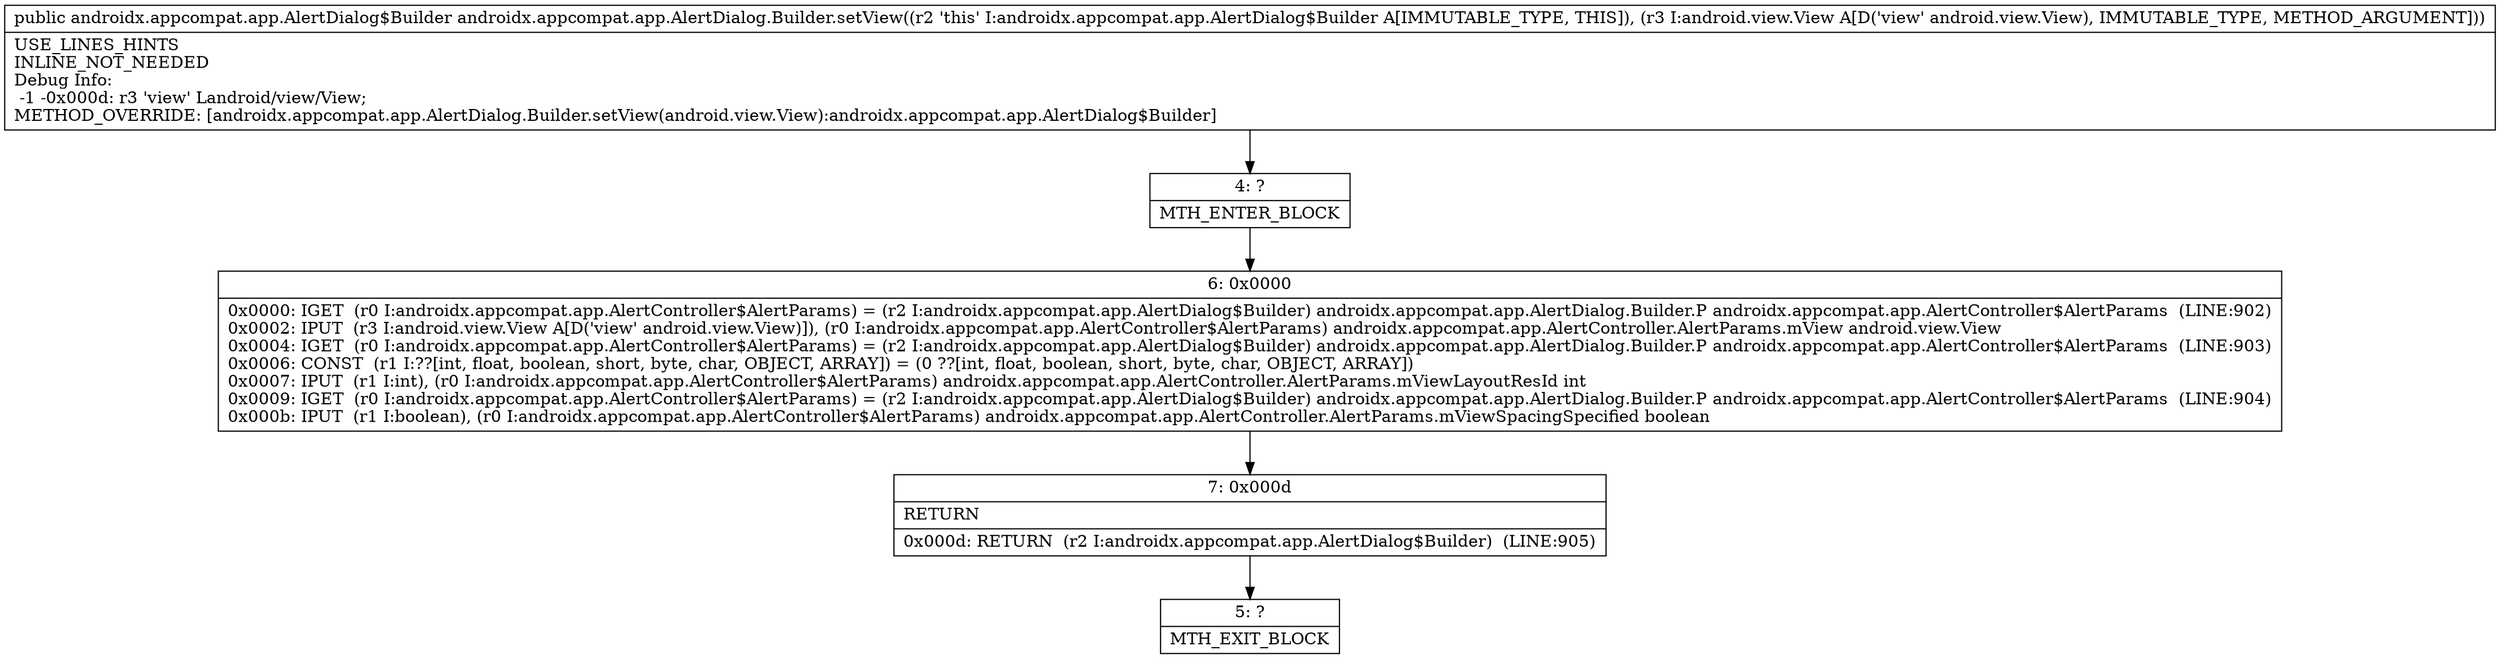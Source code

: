 digraph "CFG forandroidx.appcompat.app.AlertDialog.Builder.setView(Landroid\/view\/View;)Landroidx\/appcompat\/app\/AlertDialog$Builder;" {
Node_4 [shape=record,label="{4\:\ ?|MTH_ENTER_BLOCK\l}"];
Node_6 [shape=record,label="{6\:\ 0x0000|0x0000: IGET  (r0 I:androidx.appcompat.app.AlertController$AlertParams) = (r2 I:androidx.appcompat.app.AlertDialog$Builder) androidx.appcompat.app.AlertDialog.Builder.P androidx.appcompat.app.AlertController$AlertParams  (LINE:902)\l0x0002: IPUT  (r3 I:android.view.View A[D('view' android.view.View)]), (r0 I:androidx.appcompat.app.AlertController$AlertParams) androidx.appcompat.app.AlertController.AlertParams.mView android.view.View \l0x0004: IGET  (r0 I:androidx.appcompat.app.AlertController$AlertParams) = (r2 I:androidx.appcompat.app.AlertDialog$Builder) androidx.appcompat.app.AlertDialog.Builder.P androidx.appcompat.app.AlertController$AlertParams  (LINE:903)\l0x0006: CONST  (r1 I:??[int, float, boolean, short, byte, char, OBJECT, ARRAY]) = (0 ??[int, float, boolean, short, byte, char, OBJECT, ARRAY]) \l0x0007: IPUT  (r1 I:int), (r0 I:androidx.appcompat.app.AlertController$AlertParams) androidx.appcompat.app.AlertController.AlertParams.mViewLayoutResId int \l0x0009: IGET  (r0 I:androidx.appcompat.app.AlertController$AlertParams) = (r2 I:androidx.appcompat.app.AlertDialog$Builder) androidx.appcompat.app.AlertDialog.Builder.P androidx.appcompat.app.AlertController$AlertParams  (LINE:904)\l0x000b: IPUT  (r1 I:boolean), (r0 I:androidx.appcompat.app.AlertController$AlertParams) androidx.appcompat.app.AlertController.AlertParams.mViewSpacingSpecified boolean \l}"];
Node_7 [shape=record,label="{7\:\ 0x000d|RETURN\l|0x000d: RETURN  (r2 I:androidx.appcompat.app.AlertDialog$Builder)  (LINE:905)\l}"];
Node_5 [shape=record,label="{5\:\ ?|MTH_EXIT_BLOCK\l}"];
MethodNode[shape=record,label="{public androidx.appcompat.app.AlertDialog$Builder androidx.appcompat.app.AlertDialog.Builder.setView((r2 'this' I:androidx.appcompat.app.AlertDialog$Builder A[IMMUTABLE_TYPE, THIS]), (r3 I:android.view.View A[D('view' android.view.View), IMMUTABLE_TYPE, METHOD_ARGUMENT]))  | USE_LINES_HINTS\lINLINE_NOT_NEEDED\lDebug Info:\l  \-1 \-0x000d: r3 'view' Landroid\/view\/View;\lMETHOD_OVERRIDE: [androidx.appcompat.app.AlertDialog.Builder.setView(android.view.View):androidx.appcompat.app.AlertDialog$Builder]\l}"];
MethodNode -> Node_4;Node_4 -> Node_6;
Node_6 -> Node_7;
Node_7 -> Node_5;
}

